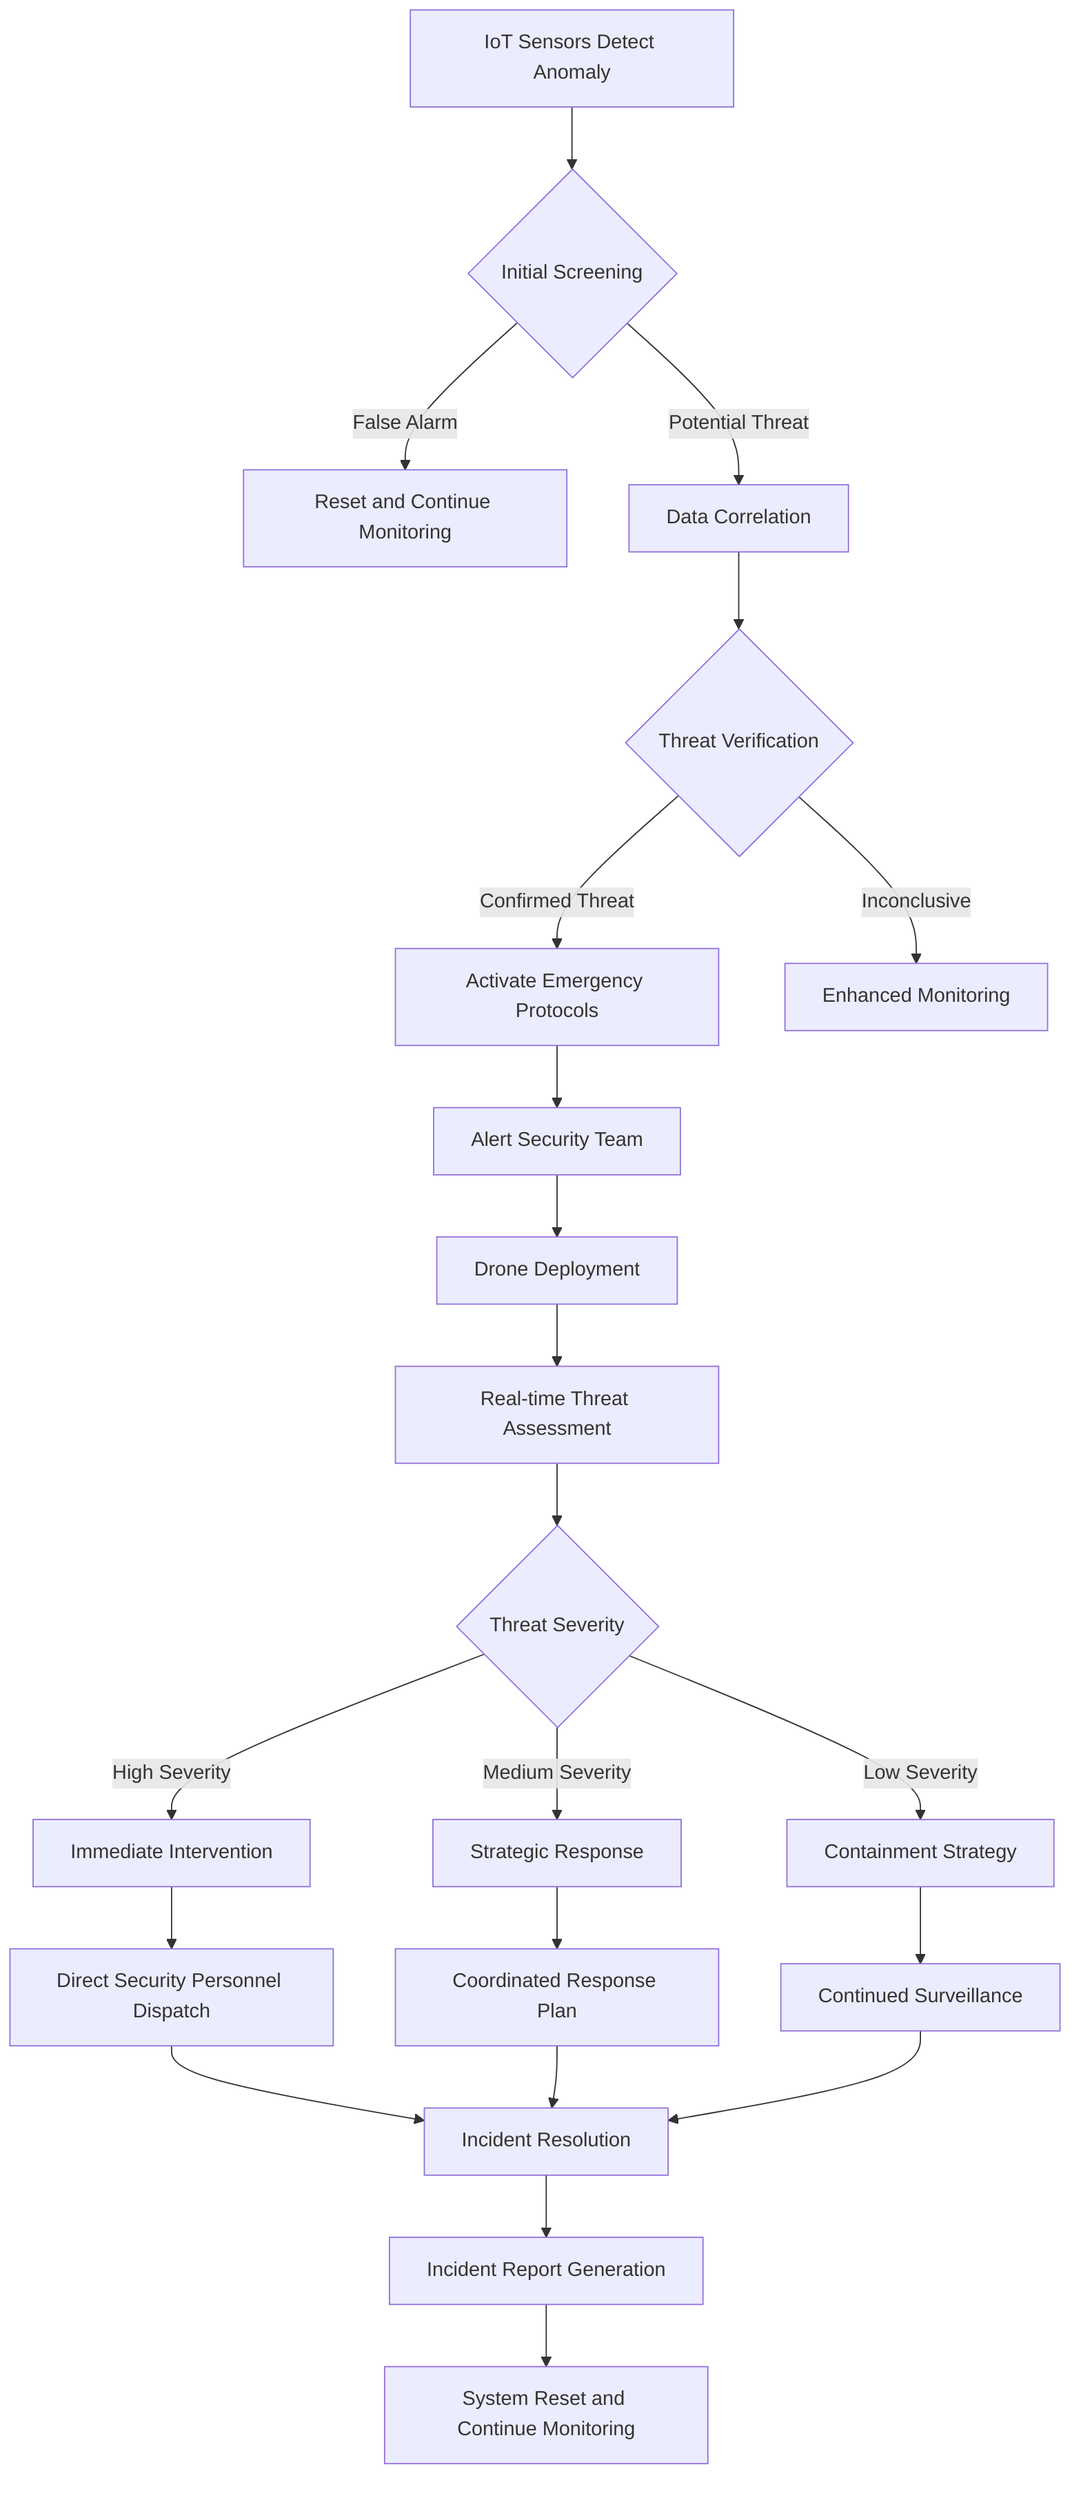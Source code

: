 flowchart TD
    A[IoT Sensors Detect Anomaly] --> B{Initial Screening}
    
    B -->|False Alarm| C[Reset and Continue Monitoring]
    B -->|Potential Threat| D[Data Correlation]
    
    D --> E{Threat Verification}
    E -->|Confirmed Threat| F[Activate Emergency Protocols]
    E -->|Inconclusive| G[Enhanced Monitoring]
    
    F --> H[Alert Security Team]
    H --> I[Drone Deployment]
    I --> J[Real-time Threat Assessment]
    
    J --> K{Threat Severity}
    K -->|High Severity| L[Immediate Intervention]
    K -->|Medium Severity| M[Strategic Response]
    K -->|Low Severity| N[Containment Strategy]
    
    L --> O[Direct Security Personnel Dispatch]
    M --> P[Coordinated Response Plan]
    N --> Q[Continued Surveillance]
    
    O --> R[Incident Resolution]
    P --> R
    Q --> R
    
    R --> S[Incident Report Generation]
    S --> T[System Reset and Continue Monitoring]